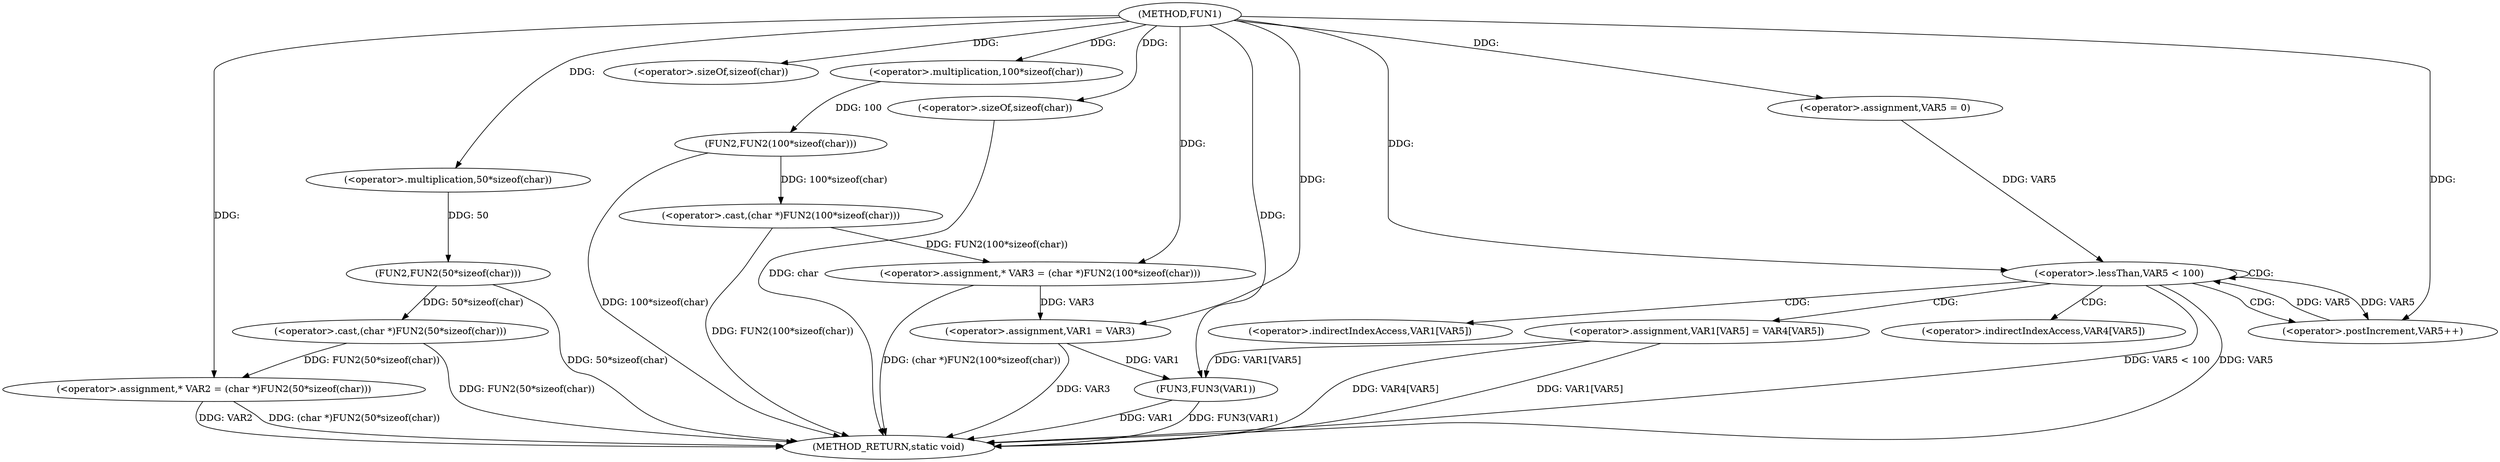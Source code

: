 digraph FUN1 {  
"1000100" [label = "(METHOD,FUN1)" ]
"1000150" [label = "(METHOD_RETURN,static void)" ]
"1000104" [label = "(<operator>.assignment,* VAR2 = (char *)FUN2(50*sizeof(char)))" ]
"1000106" [label = "(<operator>.cast,(char *)FUN2(50*sizeof(char)))" ]
"1000108" [label = "(FUN2,FUN2(50*sizeof(char)))" ]
"1000109" [label = "(<operator>.multiplication,50*sizeof(char))" ]
"1000111" [label = "(<operator>.sizeOf,sizeof(char))" ]
"1000114" [label = "(<operator>.assignment,* VAR3 = (char *)FUN2(100*sizeof(char)))" ]
"1000116" [label = "(<operator>.cast,(char *)FUN2(100*sizeof(char)))" ]
"1000118" [label = "(FUN2,FUN2(100*sizeof(char)))" ]
"1000119" [label = "(<operator>.multiplication,100*sizeof(char))" ]
"1000121" [label = "(<operator>.sizeOf,sizeof(char))" ]
"1000125" [label = "(<operator>.assignment,VAR1 = VAR3)" ]
"1000132" [label = "(<operator>.assignment,VAR5 = 0)" ]
"1000135" [label = "(<operator>.lessThan,VAR5 < 100)" ]
"1000138" [label = "(<operator>.postIncrement,VAR5++)" ]
"1000141" [label = "(<operator>.assignment,VAR1[VAR5] = VAR4[VAR5])" ]
"1000148" [label = "(FUN3,FUN3(VAR1))" ]
"1000142" [label = "(<operator>.indirectIndexAccess,VAR1[VAR5])" ]
"1000145" [label = "(<operator>.indirectIndexAccess,VAR4[VAR5])" ]
  "1000141" -> "1000150"  [ label = "DDG: VAR1[VAR5]"] 
  "1000106" -> "1000150"  [ label = "DDG: FUN2(50*sizeof(char))"] 
  "1000104" -> "1000150"  [ label = "DDG: VAR2"] 
  "1000125" -> "1000150"  [ label = "DDG: VAR3"] 
  "1000116" -> "1000150"  [ label = "DDG: FUN2(100*sizeof(char))"] 
  "1000135" -> "1000150"  [ label = "DDG: VAR5 < 100"] 
  "1000118" -> "1000150"  [ label = "DDG: 100*sizeof(char)"] 
  "1000114" -> "1000150"  [ label = "DDG: (char *)FUN2(100*sizeof(char))"] 
  "1000148" -> "1000150"  [ label = "DDG: VAR1"] 
  "1000148" -> "1000150"  [ label = "DDG: FUN3(VAR1)"] 
  "1000135" -> "1000150"  [ label = "DDG: VAR5"] 
  "1000121" -> "1000150"  [ label = "DDG: char"] 
  "1000141" -> "1000150"  [ label = "DDG: VAR4[VAR5]"] 
  "1000104" -> "1000150"  [ label = "DDG: (char *)FUN2(50*sizeof(char))"] 
  "1000108" -> "1000150"  [ label = "DDG: 50*sizeof(char)"] 
  "1000106" -> "1000104"  [ label = "DDG: FUN2(50*sizeof(char))"] 
  "1000100" -> "1000104"  [ label = "DDG: "] 
  "1000108" -> "1000106"  [ label = "DDG: 50*sizeof(char)"] 
  "1000109" -> "1000108"  [ label = "DDG: 50"] 
  "1000100" -> "1000109"  [ label = "DDG: "] 
  "1000100" -> "1000111"  [ label = "DDG: "] 
  "1000116" -> "1000114"  [ label = "DDG: FUN2(100*sizeof(char))"] 
  "1000100" -> "1000114"  [ label = "DDG: "] 
  "1000118" -> "1000116"  [ label = "DDG: 100*sizeof(char)"] 
  "1000119" -> "1000118"  [ label = "DDG: 100"] 
  "1000100" -> "1000119"  [ label = "DDG: "] 
  "1000100" -> "1000121"  [ label = "DDG: "] 
  "1000114" -> "1000125"  [ label = "DDG: VAR3"] 
  "1000100" -> "1000125"  [ label = "DDG: "] 
  "1000100" -> "1000132"  [ label = "DDG: "] 
  "1000138" -> "1000135"  [ label = "DDG: VAR5"] 
  "1000132" -> "1000135"  [ label = "DDG: VAR5"] 
  "1000100" -> "1000135"  [ label = "DDG: "] 
  "1000135" -> "1000138"  [ label = "DDG: VAR5"] 
  "1000100" -> "1000138"  [ label = "DDG: "] 
  "1000125" -> "1000148"  [ label = "DDG: VAR1"] 
  "1000141" -> "1000148"  [ label = "DDG: VAR1[VAR5]"] 
  "1000100" -> "1000148"  [ label = "DDG: "] 
  "1000135" -> "1000142"  [ label = "CDG: "] 
  "1000135" -> "1000141"  [ label = "CDG: "] 
  "1000135" -> "1000145"  [ label = "CDG: "] 
  "1000135" -> "1000135"  [ label = "CDG: "] 
  "1000135" -> "1000138"  [ label = "CDG: "] 
}
